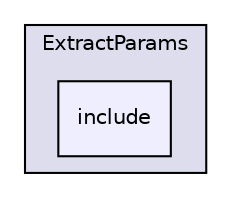 digraph "LIA_Utils/ExtractParams/include" {
  compound=true
  node [ fontsize="10", fontname="Helvetica"];
  edge [ labelfontsize="10", labelfontname="Helvetica"];
  subgraph clusterdir_d2f93a000dccecf2a5a94edf4a95fa65 {
    graph [ bgcolor="#ddddee", pencolor="black", label="ExtractParams" fontname="Helvetica", fontsize="10", URL="dir_d2f93a000dccecf2a5a94edf4a95fa65.html"]
  dir_224e459f63d642c80712a6b169e8529b [shape=box, label="include", style="filled", fillcolor="#eeeeff", pencolor="black", URL="dir_224e459f63d642c80712a6b169e8529b.html"];
  }
}
